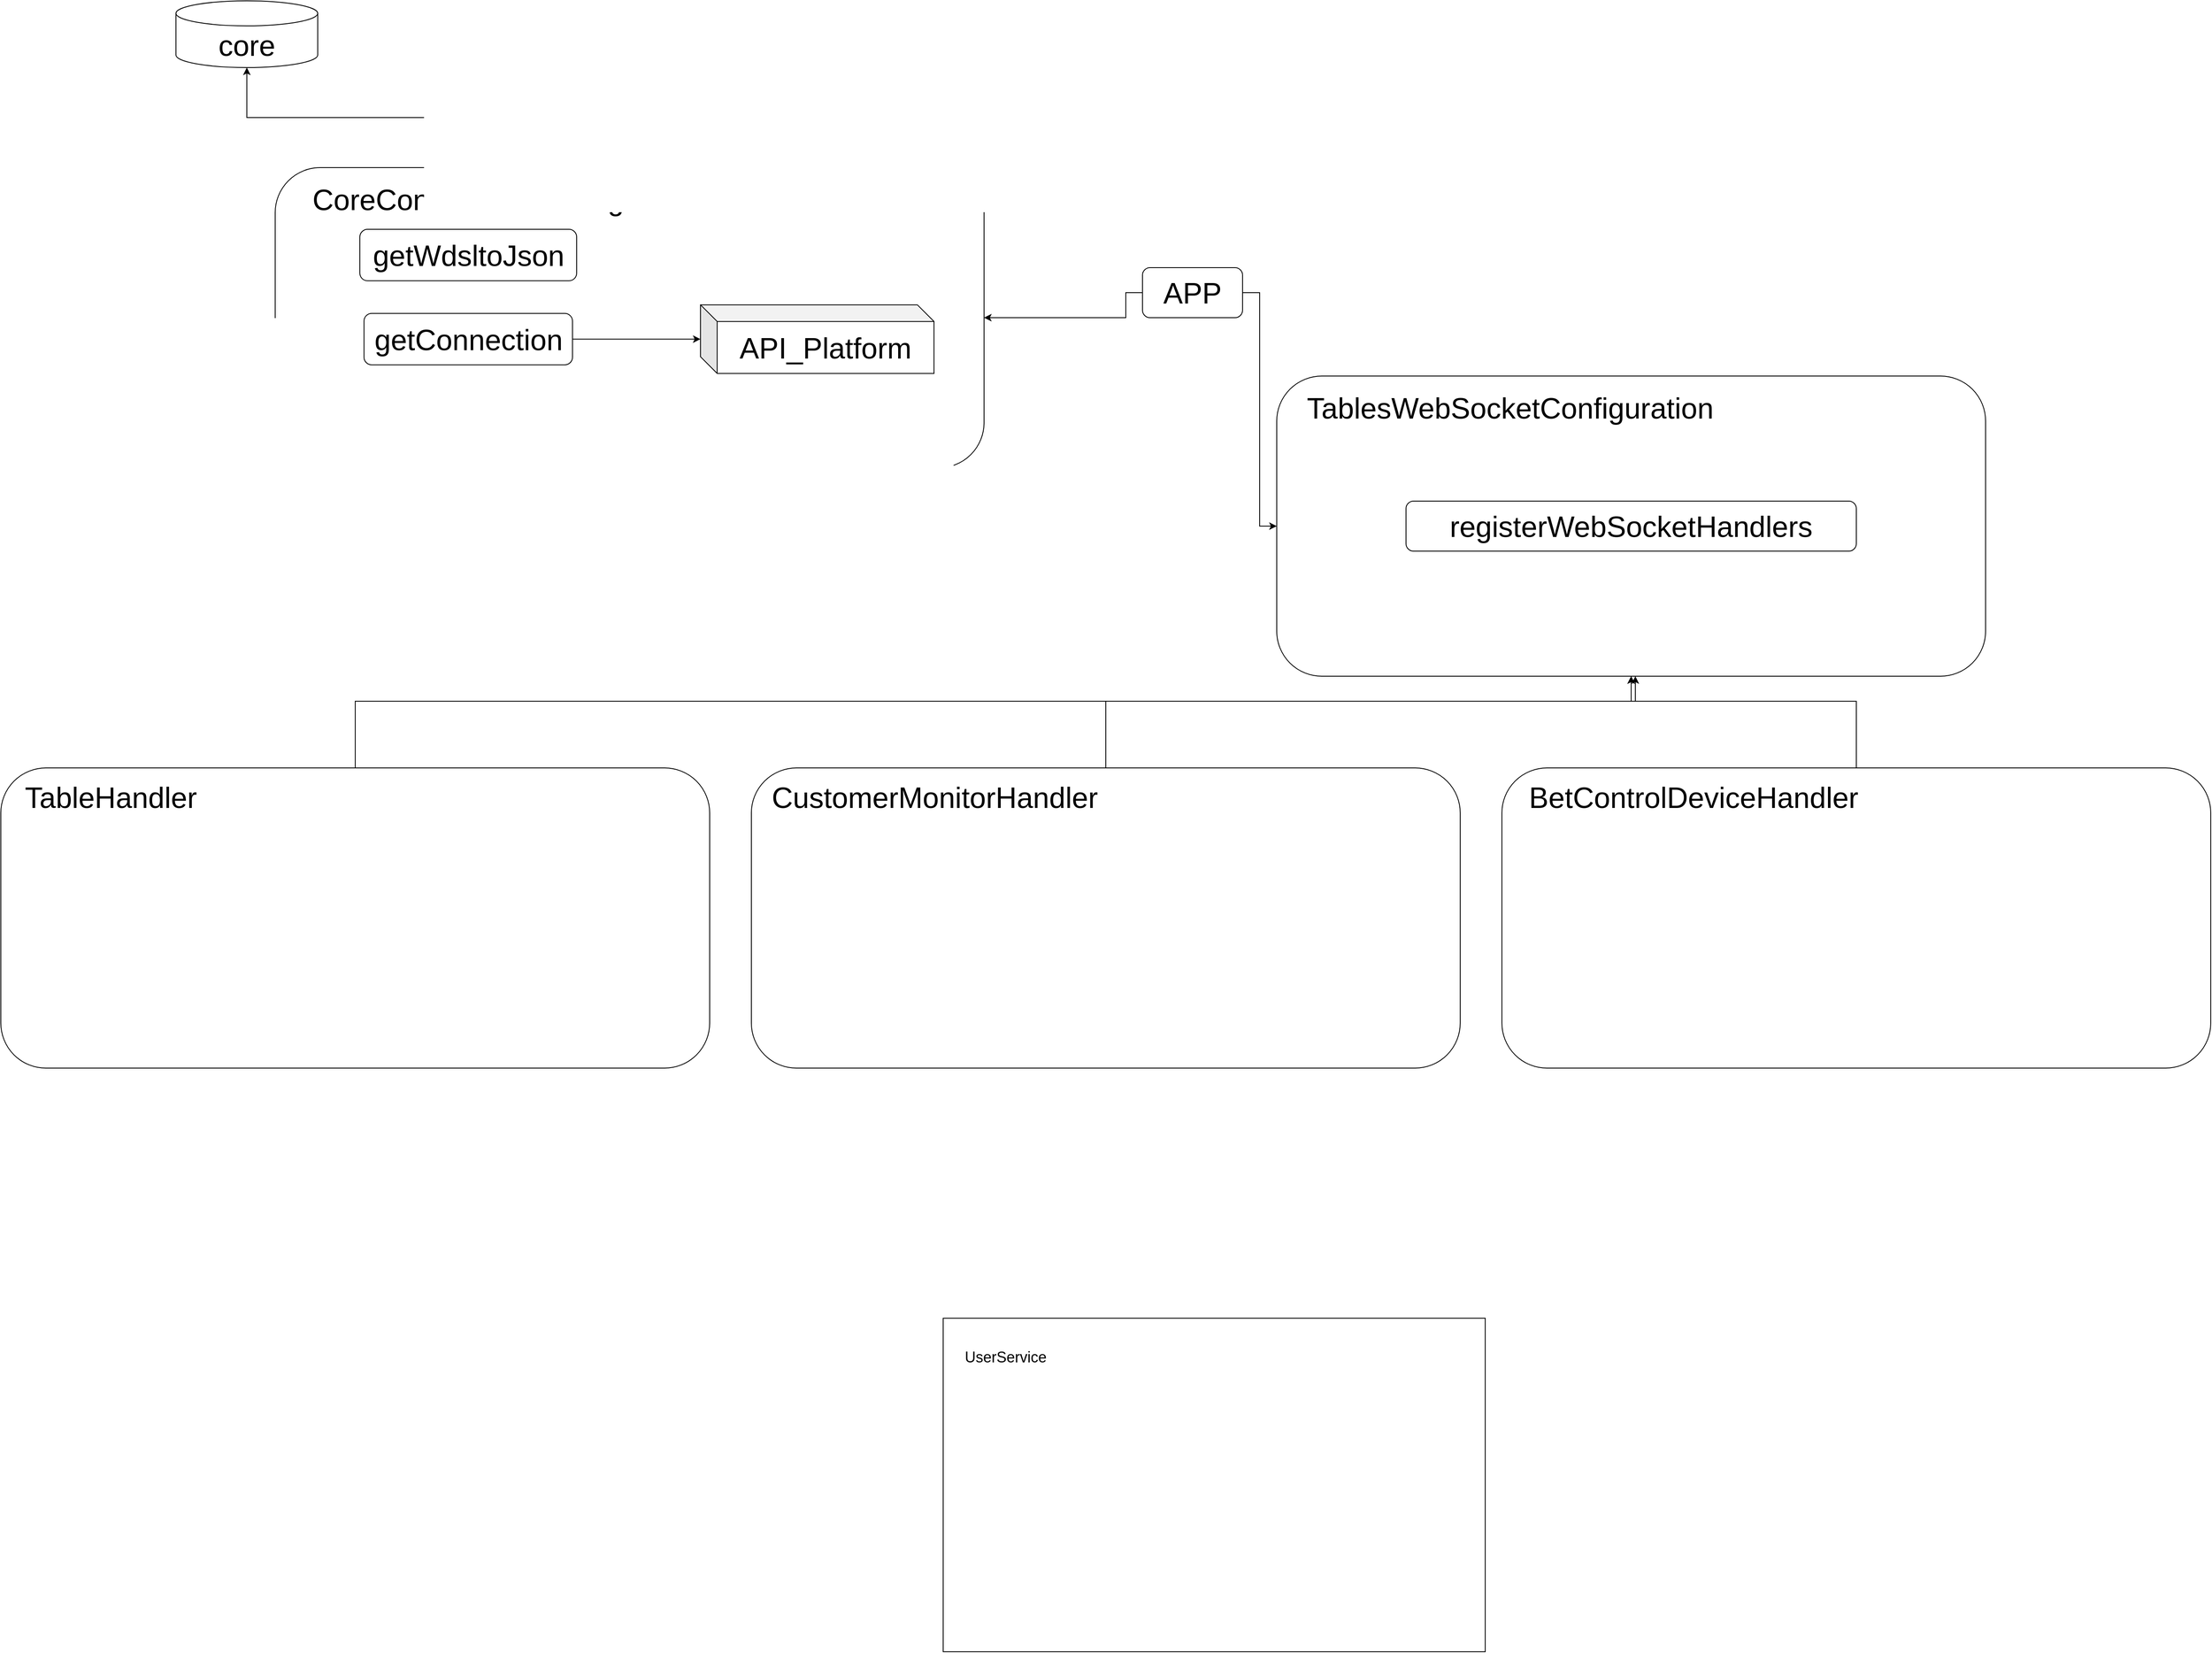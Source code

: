 <mxfile version="18.0.3" type="github">
  <diagram id="4gqZz7MVGAu9xxWceYxt" name="Page-1">
    <mxGraphModel dx="3000" dy="3772" grid="1" gridSize="10" guides="1" tooltips="1" connect="1" arrows="1" fold="1" page="1" pageScale="1" pageWidth="827" pageHeight="1169" math="0" shadow="0">
      <root>
        <mxCell id="0" />
        <mxCell id="1" parent="0" />
        <mxCell id="Vs8tw6H71JixX9djUDcl-1" value="" style="rounded=0;whiteSpace=wrap;html=1;" vertex="1" parent="1">
          <mxGeometry x="80" y="130" width="650" height="400" as="geometry" />
        </mxCell>
        <mxCell id="Vs8tw6H71JixX9djUDcl-3" value="UserService" style="text;strokeColor=none;fillColor=none;align=left;verticalAlign=middle;spacingLeft=4;spacingRight=4;overflow=hidden;points=[[0,0.5],[1,0.5]];portConstraint=eastwest;rotatable=0;fontSize=18;" vertex="1" parent="1">
          <mxGeometry x="100" y="160" width="110" height="30" as="geometry" />
        </mxCell>
        <mxCell id="Vs8tw6H71JixX9djUDcl-17" style="edgeStyle=orthogonalEdgeStyle;rounded=0;orthogonalLoop=1;jettySize=auto;html=1;entryX=1;entryY=0.5;entryDx=0;entryDy=0;fontSize=35;" edge="1" parent="1" source="Vs8tw6H71JixX9djUDcl-4" target="Vs8tw6H71JixX9djUDcl-6">
          <mxGeometry relative="1" as="geometry">
            <Array as="points">
              <mxPoint x="299" y="-1100" />
              <mxPoint x="299" y="-1070" />
            </Array>
          </mxGeometry>
        </mxCell>
        <mxCell id="Vs8tw6H71JixX9djUDcl-18" style="edgeStyle=orthogonalEdgeStyle;rounded=0;orthogonalLoop=1;jettySize=auto;html=1;entryX=0;entryY=0.5;entryDx=0;entryDy=0;fontSize=35;" edge="1" parent="1" source="Vs8tw6H71JixX9djUDcl-4" target="Vs8tw6H71JixX9djUDcl-5">
          <mxGeometry relative="1" as="geometry" />
        </mxCell>
        <mxCell id="Vs8tw6H71JixX9djUDcl-4" value="&lt;font style=&quot;font-size: 35px;&quot;&gt;APP&lt;/font&gt;" style="rounded=1;whiteSpace=wrap;html=1;fontSize=18;" vertex="1" parent="1">
          <mxGeometry x="319" y="-1130" width="120" height="60" as="geometry" />
        </mxCell>
        <mxCell id="Vs8tw6H71JixX9djUDcl-9" value="core" style="shape=cylinder3;whiteSpace=wrap;html=1;boundedLbl=1;backgroundOutline=1;size=15;fontSize=35;" vertex="1" parent="1">
          <mxGeometry x="-840" y="-1450" width="170" height="80" as="geometry" />
        </mxCell>
        <mxCell id="Vs8tw6H71JixX9djUDcl-13" value="" style="group" vertex="1" connectable="0" parent="1">
          <mxGeometry x="-721" y="-1250" width="850" height="360" as="geometry" />
        </mxCell>
        <mxCell id="Vs8tw6H71JixX9djUDcl-6" value="" style="rounded=1;whiteSpace=wrap;html=1;fontSize=35;" vertex="1" parent="Vs8tw6H71JixX9djUDcl-13">
          <mxGeometry width="850" height="360.0" as="geometry" />
        </mxCell>
        <mxCell id="Vs8tw6H71JixX9djUDcl-7" value="getWdsltoJson" style="rounded=1;whiteSpace=wrap;html=1;fontSize=35;" vertex="1" parent="Vs8tw6H71JixX9djUDcl-13">
          <mxGeometry x="101.5" y="74.057" width="260" height="61.714" as="geometry" />
        </mxCell>
        <mxCell id="Vs8tw6H71JixX9djUDcl-8" value="CoreConnnectionConfig" style="text;html=1;strokeColor=none;fillColor=none;align=center;verticalAlign=middle;whiteSpace=wrap;rounded=0;fontSize=35;" vertex="1" parent="Vs8tw6H71JixX9djUDcl-13">
          <mxGeometry x="20" y="22.629" width="423" height="30.857" as="geometry" />
        </mxCell>
        <mxCell id="Vs8tw6H71JixX9djUDcl-15" style="edgeStyle=orthogonalEdgeStyle;rounded=0;orthogonalLoop=1;jettySize=auto;html=1;fontSize=35;" edge="1" parent="Vs8tw6H71JixX9djUDcl-13" source="Vs8tw6H71JixX9djUDcl-10" target="Vs8tw6H71JixX9djUDcl-11">
          <mxGeometry relative="1" as="geometry" />
        </mxCell>
        <mxCell id="Vs8tw6H71JixX9djUDcl-10" value="getConnection" style="rounded=1;whiteSpace=wrap;html=1;fontSize=35;" vertex="1" parent="Vs8tw6H71JixX9djUDcl-13">
          <mxGeometry x="106.5" y="174.857" width="250" height="61.714" as="geometry" />
        </mxCell>
        <mxCell id="Vs8tw6H71JixX9djUDcl-11" value="API_Platform" style="shape=cube;whiteSpace=wrap;html=1;boundedLbl=1;backgroundOutline=1;darkOpacity=0.05;darkOpacity2=0.1;fontSize=35;" vertex="1" parent="Vs8tw6H71JixX9djUDcl-13">
          <mxGeometry x="510" y="164.571" width="280" height="82.286" as="geometry" />
        </mxCell>
        <mxCell id="Vs8tw6H71JixX9djUDcl-14" style="edgeStyle=orthogonalEdgeStyle;rounded=0;orthogonalLoop=1;jettySize=auto;html=1;fontSize=35;" edge="1" parent="1" source="Vs8tw6H71JixX9djUDcl-6" target="Vs8tw6H71JixX9djUDcl-9">
          <mxGeometry relative="1" as="geometry" />
        </mxCell>
        <mxCell id="Vs8tw6H71JixX9djUDcl-29" style="edgeStyle=orthogonalEdgeStyle;rounded=0;orthogonalLoop=1;jettySize=auto;html=1;fontSize=35;" edge="1" parent="1" source="Vs8tw6H71JixX9djUDcl-20" target="Vs8tw6H71JixX9djUDcl-5">
          <mxGeometry relative="1" as="geometry">
            <Array as="points">
              <mxPoint x="-625" y="-610" />
              <mxPoint x="905" y="-610" />
            </Array>
          </mxGeometry>
        </mxCell>
        <mxCell id="Vs8tw6H71JixX9djUDcl-20" value="" style="rounded=1;whiteSpace=wrap;html=1;fontSize=35;" vertex="1" parent="1">
          <mxGeometry x="-1050" y="-530" width="850" height="360" as="geometry" />
        </mxCell>
        <mxCell id="Vs8tw6H71JixX9djUDcl-30" style="edgeStyle=orthogonalEdgeStyle;rounded=0;orthogonalLoop=1;jettySize=auto;html=1;fontSize=35;" edge="1" parent="1" source="Vs8tw6H71JixX9djUDcl-21">
          <mxGeometry relative="1" as="geometry">
            <mxPoint x="910" y="-640.0" as="targetPoint" />
            <Array as="points">
              <mxPoint x="275" y="-610" />
              <mxPoint x="910" y="-610" />
            </Array>
          </mxGeometry>
        </mxCell>
        <mxCell id="Vs8tw6H71JixX9djUDcl-21" value="" style="rounded=1;whiteSpace=wrap;html=1;fontSize=35;" vertex="1" parent="1">
          <mxGeometry x="-150" y="-530" width="850" height="360" as="geometry" />
        </mxCell>
        <mxCell id="Vs8tw6H71JixX9djUDcl-31" style="edgeStyle=orthogonalEdgeStyle;rounded=0;orthogonalLoop=1;jettySize=auto;html=1;entryX=0.5;entryY=1;entryDx=0;entryDy=0;fontSize=35;" edge="1" parent="1" source="Vs8tw6H71JixX9djUDcl-22" target="Vs8tw6H71JixX9djUDcl-5">
          <mxGeometry relative="1" as="geometry">
            <Array as="points">
              <mxPoint x="1175" y="-610" />
              <mxPoint x="905" y="-610" />
            </Array>
          </mxGeometry>
        </mxCell>
        <mxCell id="Vs8tw6H71JixX9djUDcl-22" value="" style="rounded=1;whiteSpace=wrap;html=1;fontSize=35;" vertex="1" parent="1">
          <mxGeometry x="750" y="-530" width="850" height="360" as="geometry" />
        </mxCell>
        <mxCell id="Vs8tw6H71JixX9djUDcl-23" value="" style="group" vertex="1" connectable="0" parent="1">
          <mxGeometry x="480" y="-1000" width="850" height="360" as="geometry" />
        </mxCell>
        <mxCell id="Vs8tw6H71JixX9djUDcl-5" value="" style="rounded=1;whiteSpace=wrap;html=1;fontSize=35;" vertex="1" parent="Vs8tw6H71JixX9djUDcl-23">
          <mxGeometry width="850" height="360" as="geometry" />
        </mxCell>
        <mxCell id="Vs8tw6H71JixX9djUDcl-16" value="TablesWebSocketConfiguration" style="text;html=1;strokeColor=none;fillColor=none;align=center;verticalAlign=middle;whiteSpace=wrap;rounded=0;fontSize=35;" vertex="1" parent="Vs8tw6H71JixX9djUDcl-23">
          <mxGeometry x="250" y="23" width="60" height="30" as="geometry" />
        </mxCell>
        <mxCell id="Vs8tw6H71JixX9djUDcl-19" value="registerWebSocketHandlers" style="rounded=1;whiteSpace=wrap;html=1;fontSize=35;" vertex="1" parent="Vs8tw6H71JixX9djUDcl-23">
          <mxGeometry x="155" y="150" width="540" height="60" as="geometry" />
        </mxCell>
        <mxCell id="Vs8tw6H71JixX9djUDcl-24" value="TableHandler" style="text;html=1;strokeColor=none;fillColor=none;align=center;verticalAlign=middle;whiteSpace=wrap;rounded=0;fontSize=35;" vertex="1" parent="1">
          <mxGeometry x="-948" y="-510" width="60" height="30" as="geometry" />
        </mxCell>
        <mxCell id="Vs8tw6H71JixX9djUDcl-25" value="BetControlDeviceHandler" style="text;html=1;strokeColor=none;fillColor=none;align=center;verticalAlign=middle;whiteSpace=wrap;rounded=0;fontSize=35;" vertex="1" parent="1">
          <mxGeometry x="950" y="-510" width="60" height="30" as="geometry" />
        </mxCell>
        <mxCell id="Vs8tw6H71JixX9djUDcl-26" value="CustomerMonitorHandler" style="text;html=1;strokeColor=none;fillColor=none;align=center;verticalAlign=middle;whiteSpace=wrap;rounded=0;fontSize=35;" vertex="1" parent="1">
          <mxGeometry x="40" y="-510" width="60" height="30" as="geometry" />
        </mxCell>
      </root>
    </mxGraphModel>
  </diagram>
</mxfile>
